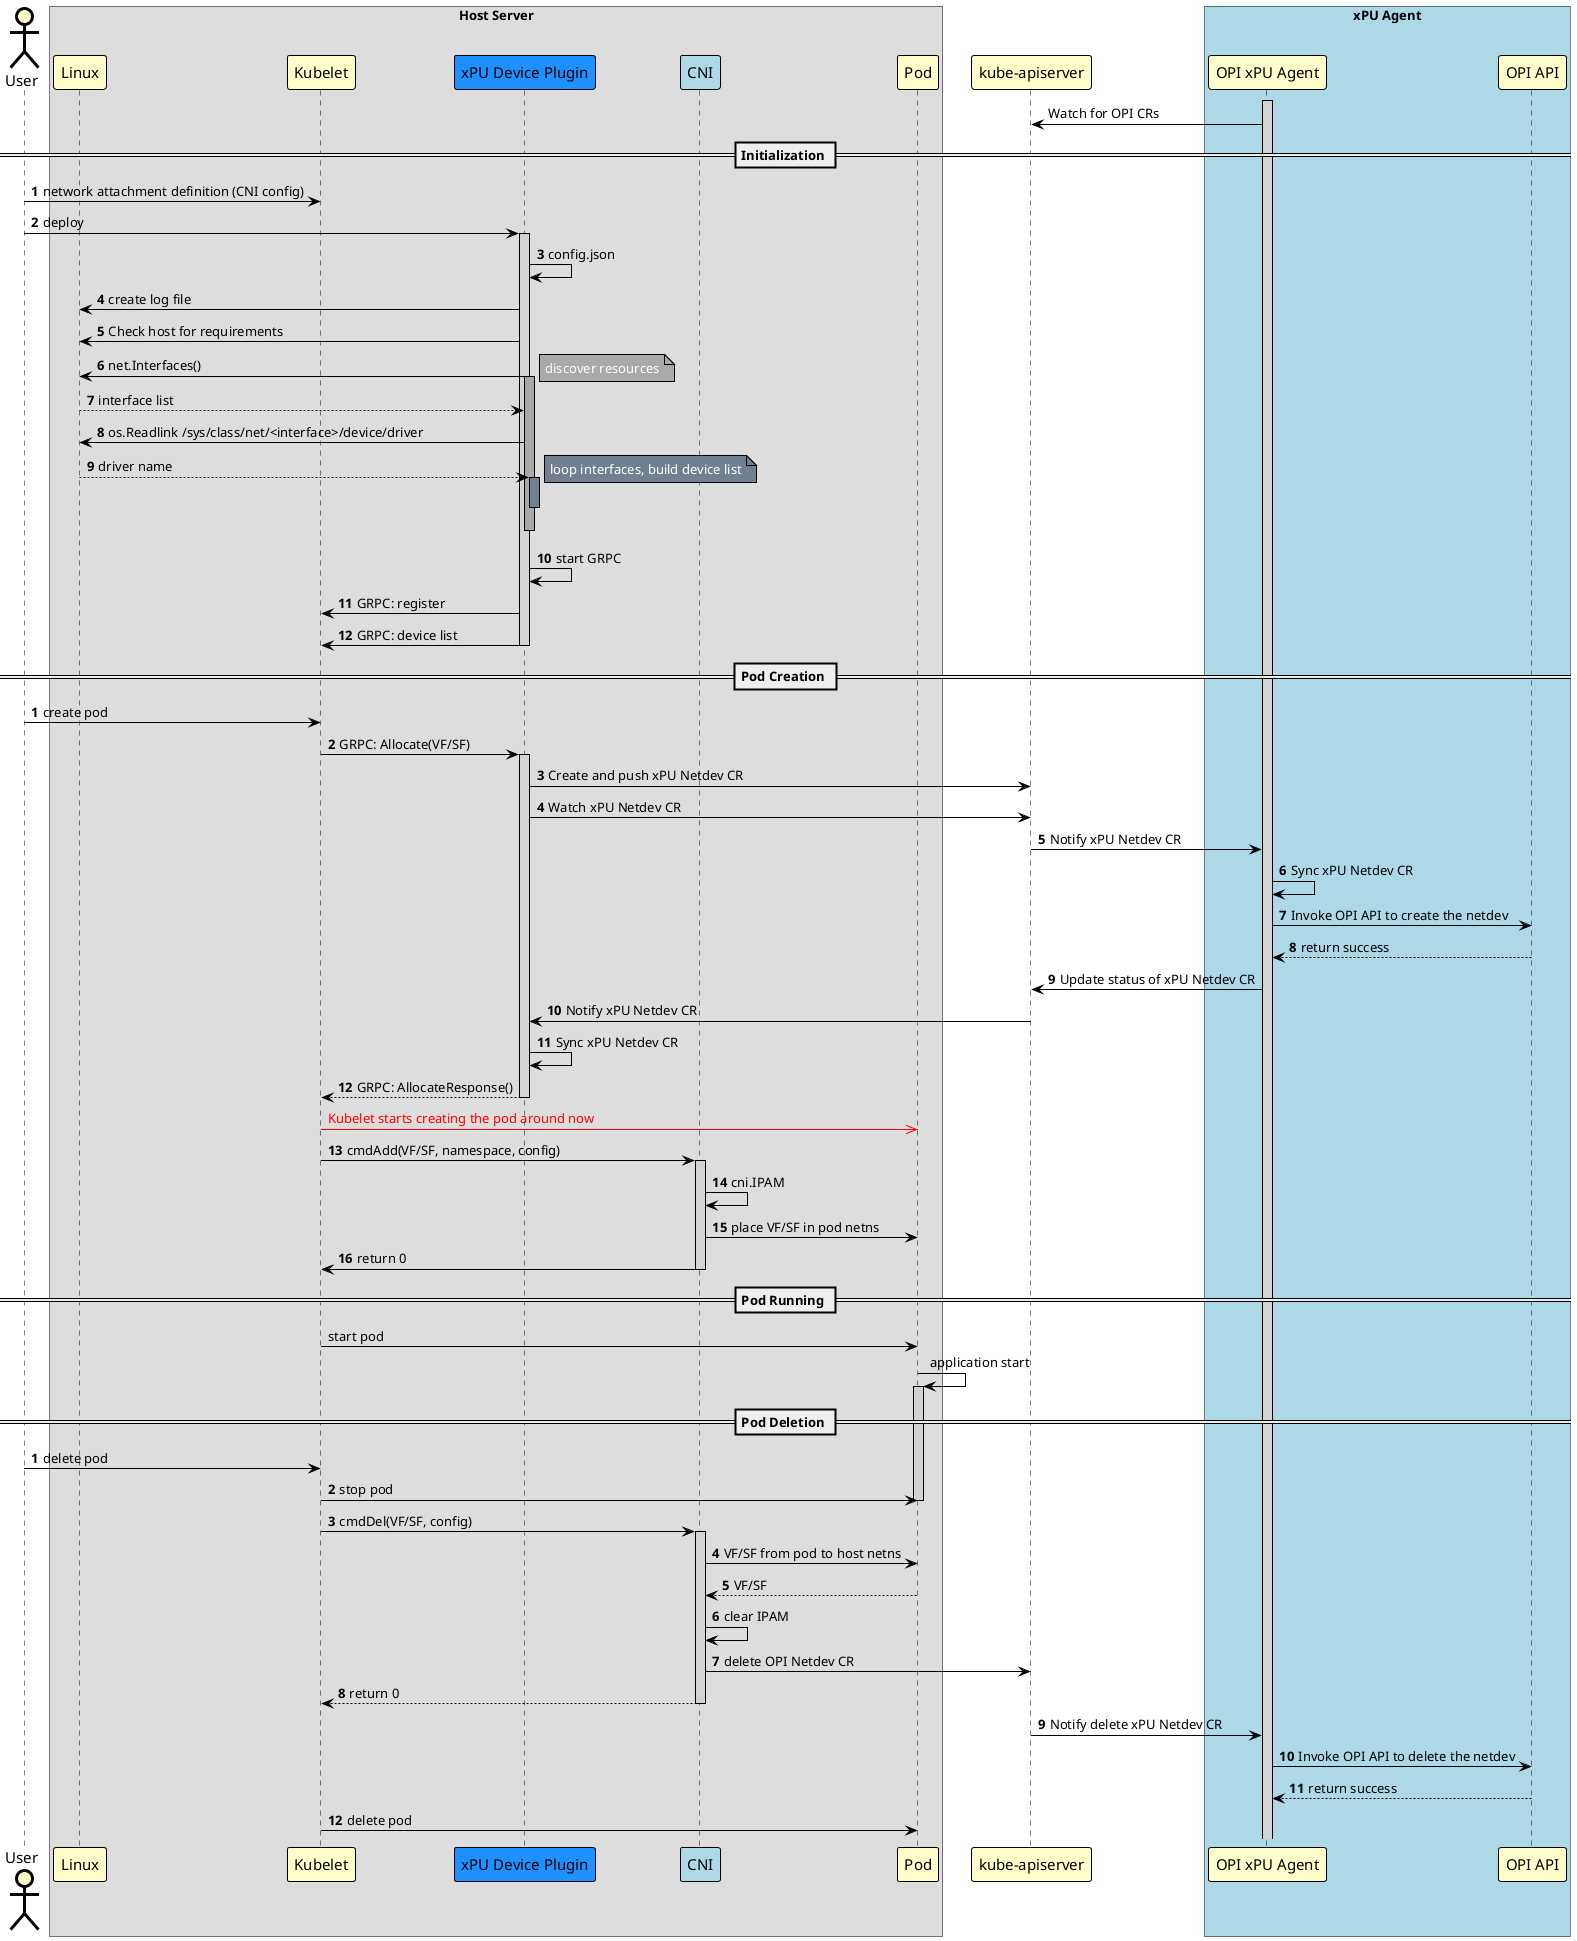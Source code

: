 @startuml

skinparam noteBorderColor Black
skinparam noteBorderThickness 1
skinparam noteBackgroundColor Yellow

skinparam sequence {
	BoxBorderColor Black
	BoxFontSize 20

	ArrowColor Black
	ArrowThickness 1

	ActorBorderColor Black
	ActorBorderThickness 3
	ActorBackgroundColor Business
	ActorFontSize 15

	ParticipantBorderColor Black
	ParticipantBorderThickness 1
	ParticipantBackgroundColor Business
	ParticipantFontSize 15

	LifeLineBorderColor Black
	LifeLineBorderThickness 1
	LifeLineBackgroundColor LightGray
}

actor "User"
box "Host Server"
	participant "Linux"
	participant "Kubelet"
	participant "xPU Device Plugin" #dodgerblue
	participant "CNI" #LightBlue
	participant "Pod"
end box
participant "kube-apiserver"
box "xPU Agent" #LightBlue
participant "OPI xPU Agent"
participant "OPI API"
end box

activate "OPI xPU Agent"
"OPI xPU Agent" -> "kube-apiserver": Watch for OPI CRs
== Initialization ==
autonumber

"User" -> "Kubelet": network attachment definition (CNI config)
"User" -> "xPU Device Plugin": deploy
activate "xPU Device Plugin"

"xPU Device Plugin" -> "xPU Device Plugin": config.json
"xPU Device Plugin" -> "Linux": create log file
"xPU Device Plugin" -> "Linux" : Check host for requirements
"xPU Device Plugin" -> "Linux": net.Interfaces()

activate "xPU Device Plugin" #DarkGray
note right #DarkGray: <color #White>discover resources</color>

"Linux" --> "xPU Device Plugin": interface list

"xPU Device Plugin" -> "Linux" : os.Readlink /sys/class/net/<interface>/device/driver
"Linux" --> "xPU Device Plugin" : driver name

activate "xPU Device Plugin" #SlateGray
note right #SlateGray: <color #White>loop interfaces, build device list</color>

deactivate "xPU Device Plugin"

autonumber stop
"xPU Device Plugin" [hidden]-> "xPU Device Plugin"
autonumber resume

deactivate "xPU Device Plugin"

"xPU Device Plugin" -> "xPU Device Plugin": start GRPC
"xPU Device Plugin" -> "Kubelet": GRPC: register
"xPU Device Plugin" -> "Kubelet": GRPC: device list

deactivate "xPU Device Plugin"

== Pod Creation ==
autonumber

"User" -> "Kubelet": create pod
"Kubelet" -> "xPU Device Plugin": GRPC: Allocate(VF/SF)
activate "xPU Device Plugin"

"xPU Device Plugin" -> "kube-apiserver" : Create and push xPU Netdev CR
"xPU Device Plugin" -> "kube-apiserver": Watch xPU Netdev CR
"kube-apiserver" -> "OPI xPU Agent": Notify xPU Netdev CR
"OPI xPU Agent" -> "OPI xPU Agent": Sync xPU Netdev CR
"OPI xPU Agent"->"OPI API": Invoke OPI API to create the netdev
"OPI API"-->"OPI xPU Agent": return success
"OPI xPU Agent"->"kube-apiserver": Update status of xPU Netdev CR
"kube-apiserver" -> "xPU Device Plugin": Notify xPU Netdev CR
"xPU Device Plugin" -> "xPU Device Plugin": Sync xPU Netdev CR
"xPU Device Plugin" --> "Kubelet": GRPC: AllocateResponse()
deactivate "xPU Device Plugin"

autonumber stop
"Kubelet" -[#Red]>> "Pod" : <color:Red>Kubelet starts creating the pod around now
autonumber resume

"Kubelet" -> "CNI" : cmdAdd(VF/SF, namespace, config)
activate "CNI"
"CNI" -> "CNI" : cni.IPAM

"CNI" -> "Pod" : place VF/SF in pod netns
"CNI" -> "Kubelet" : return 0

deactivate "CNI"

autonumber stop

== Pod Running ==

"Kubelet" -> "Pod" : start pod
"Pod" -> "Pod" : application start
activate "Pod"


== Pod Deletion ==
autonumber

"User" -> "Kubelet": delete pod
"Kubelet" -> "Pod" : stop pod
deactivate "Pod"
"Kubelet" -> "CNI" : cmdDel(VF/SF, config)
activate "CNI"
"CNI" -> "Pod" : VF/SF from pod to host netns
"Pod" --> "CNI" : VF/SF
"CNI" -> "CNI" : clear IPAM
"CNI" -> "kube-apiserver": delete OPI Netdev CR
"CNI" --> "Kubelet": return 0
deactivate "CNI"

"kube-apiserver" -> "OPI xPU Agent": Notify delete xPU Netdev CR
"OPI xPU Agent"->"OPI API": Invoke OPI API to delete the netdev
"OPI API" --> "OPI xPU Agent": return success

"Kubelet" -> "Pod" : delete pod
deactivate "Pod"

@enduml